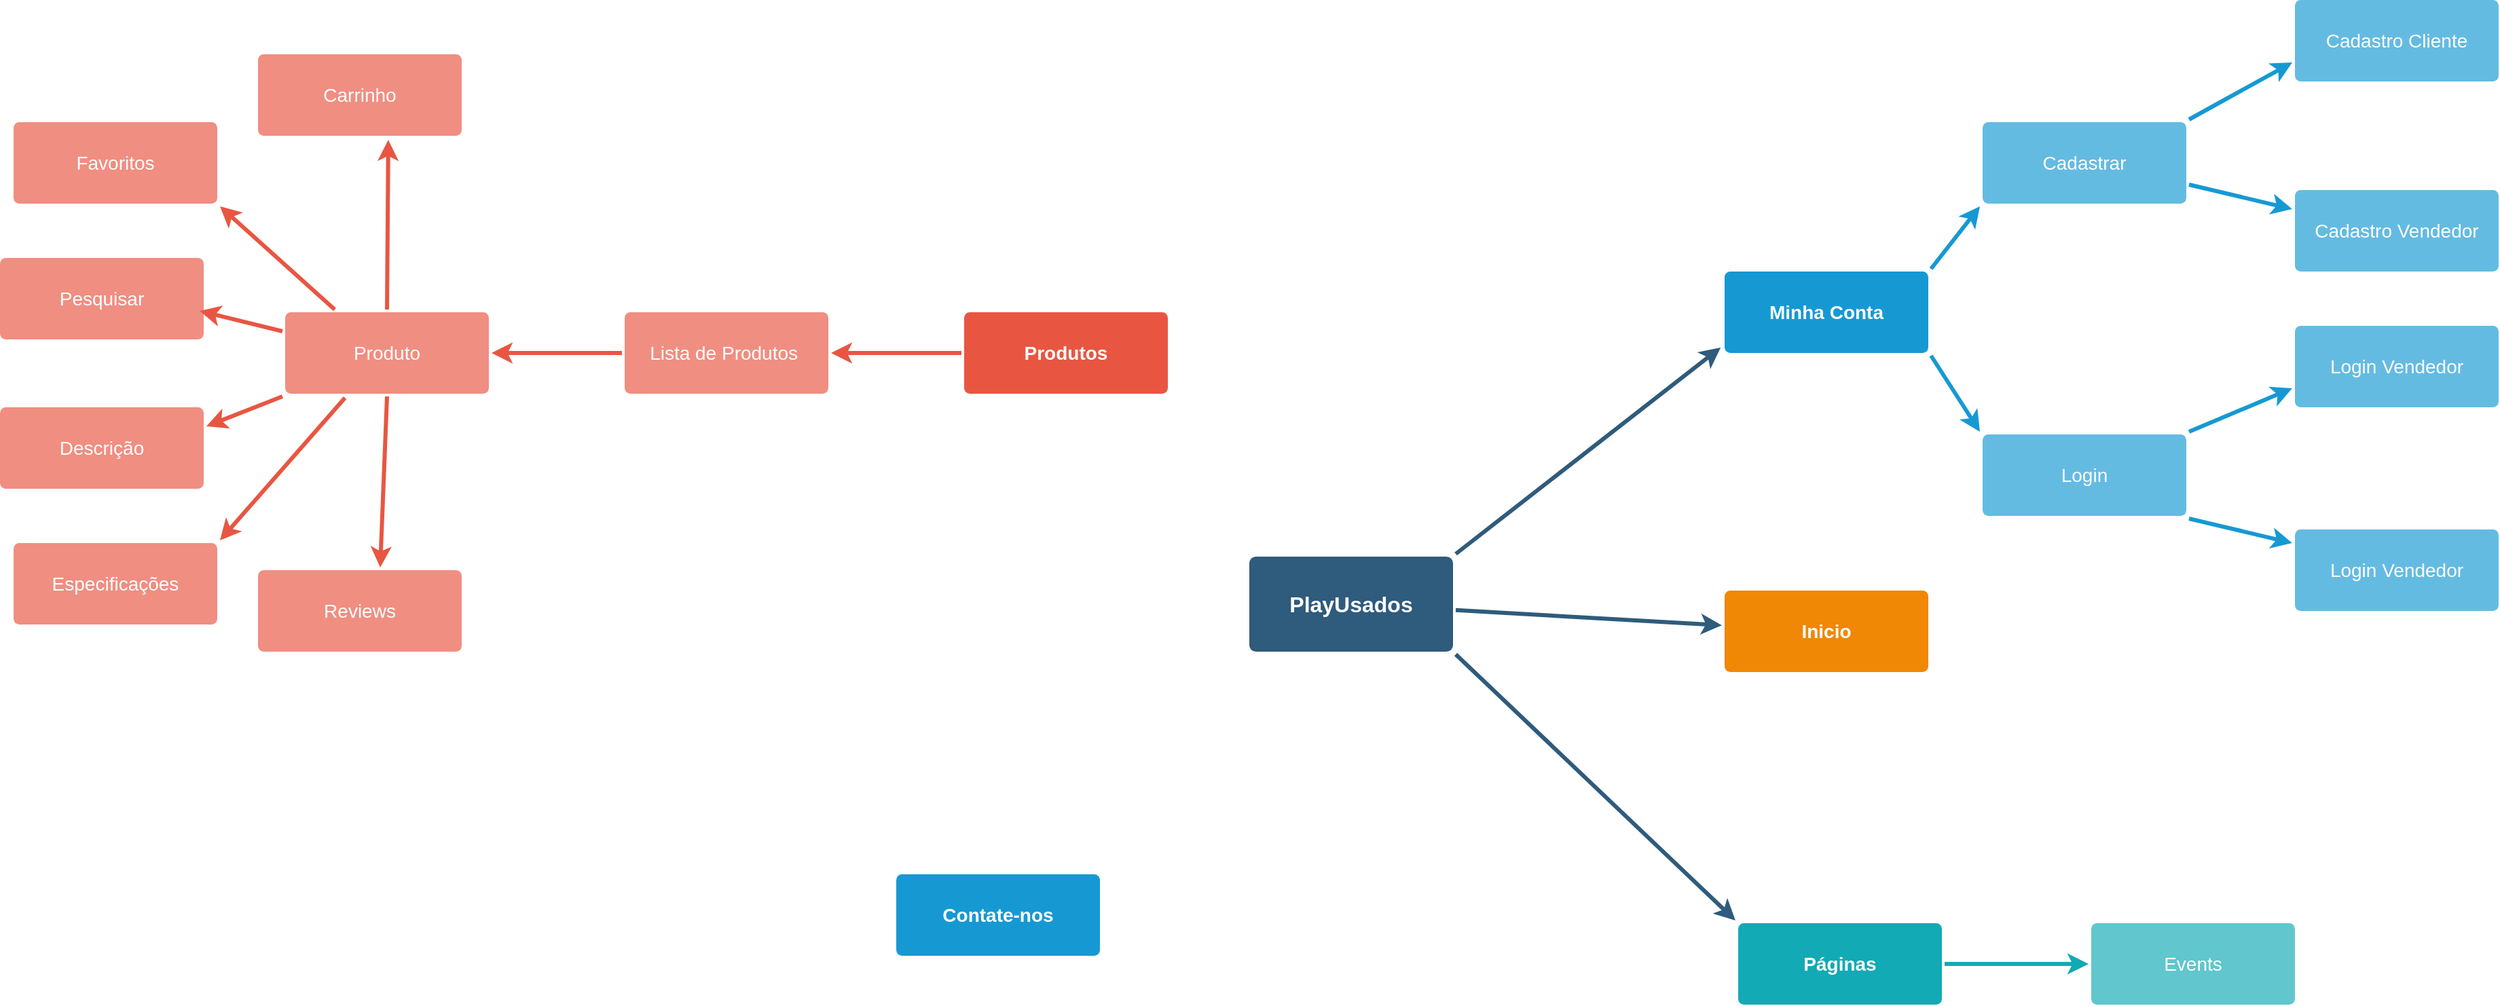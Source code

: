 <mxfile version="24.7.17">
  <diagram id="6a731a19-8d31-9384-78a2-239565b7b9f0" name="Page-1">
    <mxGraphModel dx="2962" dy="1792" grid="1" gridSize="10" guides="1" tooltips="1" connect="1" arrows="1" fold="1" page="1" pageScale="1" pageWidth="1169" pageHeight="827" background="none" math="0" shadow="0">
      <root>
        <mxCell id="0" />
        <mxCell id="1" parent="0" />
        <mxCell id="1745" value="" style="edgeStyle=none;rounded=0;jumpStyle=none;html=1;shadow=0;labelBackgroundColor=none;startArrow=none;startFill=0;endArrow=classic;endFill=1;jettySize=auto;orthogonalLoop=1;strokeColor=#2F5B7C;strokeWidth=3;fontFamily=Helvetica;fontSize=16;fontColor=#23445D;spacing=5;" parent="1" source="1749" target="1764" edge="1">
          <mxGeometry relative="1" as="geometry" />
        </mxCell>
        <mxCell id="1746" value="" style="edgeStyle=none;rounded=0;jumpStyle=none;html=1;shadow=0;labelBackgroundColor=none;startArrow=none;startFill=0;endArrow=classic;endFill=1;jettySize=auto;orthogonalLoop=1;strokeColor=#2F5B7C;strokeWidth=3;fontFamily=Helvetica;fontSize=16;fontColor=#23445D;spacing=5;exitX=1;exitY=1;exitDx=0;exitDy=0;entryX=0;entryY=0;entryDx=0;entryDy=0;" parent="1" source="1749" target="1771" edge="1">
          <mxGeometry relative="1" as="geometry" />
        </mxCell>
        <mxCell id="1749" value="&lt;font style=&quot;vertical-align: inherit;&quot;&gt;&lt;font style=&quot;vertical-align: inherit;&quot;&gt;&lt;font style=&quot;vertical-align: inherit;&quot;&gt;&lt;font style=&quot;vertical-align: inherit;&quot;&gt;PlayUsados&lt;/font&gt;&lt;/font&gt;&lt;/font&gt;&lt;/font&gt;" style="rounded=1;whiteSpace=wrap;html=1;shadow=0;labelBackgroundColor=none;strokeColor=none;strokeWidth=3;fillColor=#2F5B7C;fontFamily=Helvetica;fontSize=16;fontColor=#FFFFFF;align=center;fontStyle=1;spacing=5;arcSize=7;perimeterSpacing=2;" parent="1" vertex="1">
          <mxGeometry x="580" y="280" width="150" height="70" as="geometry" />
        </mxCell>
        <mxCell id="1751" value="" style="edgeStyle=none;rounded=1;jumpStyle=none;html=1;shadow=0;labelBackgroundColor=none;startArrow=none;startFill=0;jettySize=auto;orthogonalLoop=1;strokeColor=#E85642;strokeWidth=3;fontFamily=Helvetica;fontSize=14;fontColor=#FFFFFF;spacing=5;fontStyle=1;fillColor=#b0e3e6;" parent="1" source="1753" target="1755" edge="1">
          <mxGeometry relative="1" as="geometry" />
        </mxCell>
        <mxCell id="1753" value="&lt;font style=&quot;vertical-align: inherit;&quot;&gt;&lt;font style=&quot;vertical-align: inherit;&quot;&gt;Produtos&lt;/font&gt;&lt;/font&gt;" style="rounded=1;whiteSpace=wrap;html=1;shadow=0;labelBackgroundColor=none;strokeColor=none;strokeWidth=3;fillColor=#e85642;fontFamily=Helvetica;fontSize=14;fontColor=#FFFFFF;align=center;spacing=5;fontStyle=1;arcSize=7;perimeterSpacing=2;" parent="1" vertex="1">
          <mxGeometry x="370" y="100" width="150" height="60" as="geometry" />
        </mxCell>
        <mxCell id="1755" value="&lt;font style=&quot;vertical-align: inherit;&quot;&gt;&lt;font style=&quot;vertical-align: inherit;&quot;&gt;Lista de Produtos&amp;nbsp;&lt;/font&gt;&lt;/font&gt;" style="rounded=1;whiteSpace=wrap;html=1;shadow=0;labelBackgroundColor=none;strokeColor=none;strokeWidth=3;fillColor=#f08e81;fontFamily=Helvetica;fontSize=14;fontColor=#FFFFFF;align=center;spacing=5;fontStyle=0;arcSize=7;perimeterSpacing=2;" parent="1" vertex="1">
          <mxGeometry x="120" y="100" width="150" height="60" as="geometry" />
        </mxCell>
        <mxCell id="1757" value="" style="edgeStyle=none;rounded=0;jumpStyle=none;html=1;shadow=0;labelBackgroundColor=none;startArrow=none;startFill=0;endArrow=classic;endFill=1;jettySize=auto;orthogonalLoop=1;strokeColor=#1699D3;strokeWidth=3;fontFamily=Helvetica;fontSize=14;fontColor=#FFFFFF;spacing=5;entryX=0;entryY=1;entryDx=0;entryDy=0;exitX=1;exitY=0;exitDx=0;exitDy=0;" parent="1" source="1760" target="1763" edge="1">
          <mxGeometry relative="1" as="geometry" />
        </mxCell>
        <mxCell id="1760" value="&lt;font style=&quot;vertical-align: inherit;&quot;&gt;&lt;font style=&quot;vertical-align: inherit;&quot;&gt;Minha Conta&lt;/font&gt;&lt;/font&gt;" style="rounded=1;whiteSpace=wrap;html=1;shadow=0;labelBackgroundColor=none;strokeColor=none;strokeWidth=3;fillColor=#1699d3;fontFamily=Helvetica;fontSize=14;fontColor=#FFFFFF;align=center;spacing=5;fontStyle=1;arcSize=7;perimeterSpacing=2;" parent="1" vertex="1">
          <mxGeometry x="930" y="70" width="150" height="60" as="geometry" />
        </mxCell>
        <mxCell id="1763" value="&lt;font style=&quot;vertical-align: inherit;&quot;&gt;&lt;font style=&quot;vertical-align: inherit;&quot;&gt;Cadastrar&lt;/font&gt;&lt;/font&gt;" style="rounded=1;whiteSpace=wrap;html=1;shadow=0;labelBackgroundColor=none;strokeColor=none;strokeWidth=3;fillColor=#64bbe2;fontFamily=Helvetica;fontSize=14;fontColor=#FFFFFF;align=center;spacing=5;arcSize=7;perimeterSpacing=2;" parent="1" vertex="1">
          <mxGeometry x="1120" y="-40" width="150" height="60" as="geometry" />
        </mxCell>
        <mxCell id="1764" value="&lt;font style=&quot;vertical-align: inherit;&quot;&gt;&lt;font style=&quot;vertical-align: inherit;&quot;&gt;Inicio&lt;/font&gt;&lt;/font&gt;" style="rounded=1;whiteSpace=wrap;html=1;shadow=0;labelBackgroundColor=none;strokeColor=none;strokeWidth=3;fillColor=#F08705;fontFamily=Helvetica;fontSize=14;fontColor=#FFFFFF;align=center;spacing=5;fontStyle=1;arcSize=7;perimeterSpacing=2;" parent="1" vertex="1">
          <mxGeometry x="930" y="305" width="150" height="60" as="geometry" />
        </mxCell>
        <mxCell id="1771" value="&lt;font style=&quot;vertical-align: inherit;&quot;&gt;&lt;font style=&quot;vertical-align: inherit;&quot;&gt;Páginas&lt;/font&gt;&lt;/font&gt;" style="rounded=1;whiteSpace=wrap;html=1;shadow=0;labelBackgroundColor=none;strokeColor=none;strokeWidth=3;fillColor=#12aab5;fontFamily=Helvetica;fontSize=14;fontColor=#FFFFFF;align=center;spacing=5;fontStyle=1;arcSize=7;perimeterSpacing=2;" parent="1" vertex="1">
          <mxGeometry x="940" y="550.0" width="150" height="60" as="geometry" />
        </mxCell>
        <mxCell id="1772" value="Events" style="rounded=1;whiteSpace=wrap;html=1;shadow=0;labelBackgroundColor=none;strokeColor=none;strokeWidth=3;fillColor=#61c6ce;fontFamily=Helvetica;fontSize=14;fontColor=#FFFFFF;align=center;spacing=5;fontStyle=0;arcSize=7;perimeterSpacing=2;" parent="1" vertex="1">
          <mxGeometry x="1200.0" y="550" width="150" height="60" as="geometry" />
        </mxCell>
        <mxCell id="1773" value="" style="edgeStyle=none;rounded=1;jumpStyle=none;html=1;shadow=0;labelBackgroundColor=none;startArrow=none;startFill=0;jettySize=auto;orthogonalLoop=1;strokeColor=#12AAB5;strokeWidth=3;fontFamily=Helvetica;fontSize=14;fontColor=#FFFFFF;spacing=5;fontStyle=1;fillColor=#b0e3e6;" parent="1" source="1771" target="1772" edge="1">
          <mxGeometry relative="1" as="geometry" />
        </mxCell>
        <mxCell id="W3Pec5844o2iA3ugPBlG-1779" value="&lt;font style=&quot;vertical-align: inherit;&quot;&gt;&lt;font style=&quot;vertical-align: inherit;&quot;&gt;Contate-nos&lt;/font&gt;&lt;/font&gt;" style="rounded=1;whiteSpace=wrap;html=1;shadow=0;labelBackgroundColor=none;strokeColor=none;strokeWidth=3;fillColor=#1699d3;fontFamily=Helvetica;fontSize=14;fontColor=#FFFFFF;align=center;spacing=5;fontStyle=1;arcSize=7;perimeterSpacing=2;" vertex="1" parent="1">
          <mxGeometry x="320" y="514" width="150" height="60" as="geometry" />
        </mxCell>
        <mxCell id="W3Pec5844o2iA3ugPBlG-1782" value="" style="edgeStyle=none;rounded=0;jumpStyle=none;html=1;shadow=0;labelBackgroundColor=none;startArrow=none;startFill=0;endArrow=classic;endFill=1;jettySize=auto;orthogonalLoop=1;strokeColor=#2F5B7C;strokeWidth=3;fontFamily=Helvetica;fontSize=16;fontColor=#23445D;spacing=5;exitX=1;exitY=0;exitDx=0;exitDy=0;entryX=-0.006;entryY=0.906;entryDx=0;entryDy=0;entryPerimeter=0;" edge="1" parent="1" source="1749" target="1760">
          <mxGeometry relative="1" as="geometry">
            <mxPoint x="740" y="230" as="sourcePoint" />
            <mxPoint x="892" y="306" as="targetPoint" />
          </mxGeometry>
        </mxCell>
        <mxCell id="W3Pec5844o2iA3ugPBlG-1783" value="&lt;font style=&quot;vertical-align: inherit;&quot;&gt;&lt;font style=&quot;vertical-align: inherit;&quot;&gt;Login&lt;/font&gt;&lt;/font&gt;" style="rounded=1;whiteSpace=wrap;html=1;shadow=0;labelBackgroundColor=none;strokeColor=none;strokeWidth=3;fillColor=#64bbe2;fontFamily=Helvetica;fontSize=14;fontColor=#FFFFFF;align=center;spacing=5;arcSize=7;perimeterSpacing=2;" vertex="1" parent="1">
          <mxGeometry x="1120" y="190" width="150" height="60" as="geometry" />
        </mxCell>
        <mxCell id="W3Pec5844o2iA3ugPBlG-1784" value="" style="edgeStyle=none;rounded=0;jumpStyle=none;html=1;shadow=0;labelBackgroundColor=none;startArrow=none;startFill=0;endArrow=classic;endFill=1;jettySize=auto;orthogonalLoop=1;strokeColor=#1699D3;strokeWidth=3;fontFamily=Helvetica;fontSize=14;fontColor=#FFFFFF;spacing=5;entryX=0;entryY=0;entryDx=0;entryDy=0;exitX=1;exitY=1;exitDx=0;exitDy=0;" edge="1" parent="1" source="1760" target="W3Pec5844o2iA3ugPBlG-1783">
          <mxGeometry relative="1" as="geometry">
            <mxPoint x="1080" y="180" as="sourcePoint" />
            <mxPoint x="1168" y="190" as="targetPoint" />
          </mxGeometry>
        </mxCell>
        <mxCell id="W3Pec5844o2iA3ugPBlG-1785" value="&lt;font style=&quot;vertical-align: inherit;&quot;&gt;&lt;font style=&quot;vertical-align: inherit;&quot;&gt;Cadastro Cliente&lt;/font&gt;&lt;/font&gt;" style="rounded=1;whiteSpace=wrap;html=1;shadow=0;labelBackgroundColor=none;strokeColor=none;strokeWidth=3;fillColor=#64bbe2;fontFamily=Helvetica;fontSize=14;fontColor=#FFFFFF;align=center;spacing=5;arcSize=7;perimeterSpacing=2;" vertex="1" parent="1">
          <mxGeometry x="1350" y="-130" width="150" height="60" as="geometry" />
        </mxCell>
        <mxCell id="W3Pec5844o2iA3ugPBlG-1786" value="&lt;font style=&quot;vertical-align: inherit;&quot;&gt;&lt;font style=&quot;vertical-align: inherit;&quot;&gt;Cadastro Vendedor&lt;/font&gt;&lt;/font&gt;" style="rounded=1;whiteSpace=wrap;html=1;shadow=0;labelBackgroundColor=none;strokeColor=none;strokeWidth=3;fillColor=#64bbe2;fontFamily=Helvetica;fontSize=14;fontColor=#FFFFFF;align=center;spacing=5;arcSize=7;perimeterSpacing=2;" vertex="1" parent="1">
          <mxGeometry x="1350" y="10" width="150" height="60" as="geometry" />
        </mxCell>
        <mxCell id="W3Pec5844o2iA3ugPBlG-1787" value="" style="edgeStyle=none;rounded=0;jumpStyle=none;html=1;shadow=0;labelBackgroundColor=none;startArrow=none;startFill=0;endArrow=classic;endFill=1;jettySize=auto;orthogonalLoop=1;strokeColor=#1699D3;strokeWidth=3;fontFamily=Helvetica;fontSize=14;fontColor=#FFFFFF;spacing=5;exitX=1;exitY=0;exitDx=0;exitDy=0;entryX=0;entryY=0.75;entryDx=0;entryDy=0;" edge="1" parent="1" source="1763" target="W3Pec5844o2iA3ugPBlG-1785">
          <mxGeometry relative="1" as="geometry">
            <mxPoint x="1226" y="-74" as="sourcePoint" />
            <mxPoint x="1350" y="-180" as="targetPoint" />
            <Array as="points" />
          </mxGeometry>
        </mxCell>
        <mxCell id="W3Pec5844o2iA3ugPBlG-1788" value="" style="edgeStyle=none;rounded=0;jumpStyle=none;html=1;shadow=0;labelBackgroundColor=none;startArrow=none;startFill=0;endArrow=classic;endFill=1;jettySize=auto;orthogonalLoop=1;strokeColor=#1699D3;strokeWidth=3;fontFamily=Helvetica;fontSize=14;fontColor=#FFFFFF;spacing=5;exitX=1;exitY=0.75;exitDx=0;exitDy=0;entryX=0;entryY=0.25;entryDx=0;entryDy=0;" edge="1" parent="1" source="1763" target="W3Pec5844o2iA3ugPBlG-1786">
          <mxGeometry relative="1" as="geometry">
            <mxPoint x="1292" y="-42" as="sourcePoint" />
            <mxPoint x="1348" y="-74" as="targetPoint" />
            <Array as="points" />
          </mxGeometry>
        </mxCell>
        <mxCell id="W3Pec5844o2iA3ugPBlG-1789" value="&lt;font style=&quot;vertical-align: inherit;&quot;&gt;&lt;font style=&quot;vertical-align: inherit;&quot;&gt;&lt;font style=&quot;vertical-align: inherit;&quot;&gt;&lt;font style=&quot;vertical-align: inherit;&quot;&gt;Login Vendedor&lt;/font&gt;&lt;/font&gt;&lt;/font&gt;&lt;/font&gt;" style="rounded=1;whiteSpace=wrap;html=1;shadow=0;labelBackgroundColor=none;strokeColor=none;strokeWidth=3;fillColor=#64bbe2;fontFamily=Helvetica;fontSize=14;fontColor=#FFFFFF;align=center;spacing=5;arcSize=7;perimeterSpacing=2;" vertex="1" parent="1">
          <mxGeometry x="1350" y="110" width="150" height="60" as="geometry" />
        </mxCell>
        <mxCell id="W3Pec5844o2iA3ugPBlG-1790" value="&lt;font style=&quot;vertical-align: inherit;&quot;&gt;&lt;font style=&quot;vertical-align: inherit;&quot;&gt;&lt;font style=&quot;vertical-align: inherit;&quot;&gt;&lt;font style=&quot;vertical-align: inherit;&quot;&gt;Login Vendedor&lt;/font&gt;&lt;/font&gt;&lt;/font&gt;&lt;/font&gt;" style="rounded=1;whiteSpace=wrap;html=1;shadow=0;labelBackgroundColor=none;strokeColor=none;strokeWidth=3;fillColor=#64bbe2;fontFamily=Helvetica;fontSize=14;fontColor=#FFFFFF;align=center;spacing=5;arcSize=7;perimeterSpacing=2;" vertex="1" parent="1">
          <mxGeometry x="1350" y="260" width="150" height="60" as="geometry" />
        </mxCell>
        <mxCell id="W3Pec5844o2iA3ugPBlG-1791" value="" style="edgeStyle=none;rounded=0;jumpStyle=none;html=1;shadow=0;labelBackgroundColor=none;startArrow=none;startFill=0;endArrow=classic;endFill=1;jettySize=auto;orthogonalLoop=1;strokeColor=#1699D3;strokeWidth=3;fontFamily=Helvetica;fontSize=14;fontColor=#FFFFFF;spacing=5;exitX=1;exitY=1;exitDx=0;exitDy=0;" edge="1" parent="1" source="W3Pec5844o2iA3ugPBlG-1783">
          <mxGeometry relative="1" as="geometry">
            <mxPoint x="1322" y="222" as="sourcePoint" />
            <mxPoint x="1348" y="270" as="targetPoint" />
            <Array as="points" />
          </mxGeometry>
        </mxCell>
        <mxCell id="W3Pec5844o2iA3ugPBlG-1792" value="" style="edgeStyle=none;rounded=0;jumpStyle=none;html=1;shadow=0;labelBackgroundColor=none;startArrow=none;startFill=0;endArrow=classic;endFill=1;jettySize=auto;orthogonalLoop=1;strokeColor=#1699D3;strokeWidth=3;fontFamily=Helvetica;fontSize=14;fontColor=#FFFFFF;spacing=5;entryX=0;entryY=0.75;entryDx=0;entryDy=0;exitX=1;exitY=0;exitDx=0;exitDy=0;" edge="1" parent="1" source="W3Pec5844o2iA3ugPBlG-1783" target="W3Pec5844o2iA3ugPBlG-1789">
          <mxGeometry relative="1" as="geometry">
            <mxPoint x="1270" y="180" as="sourcePoint" />
            <mxPoint x="1346" y="206" as="targetPoint" />
            <Array as="points" />
          </mxGeometry>
        </mxCell>
        <mxCell id="W3Pec5844o2iA3ugPBlG-1793" value="&lt;font style=&quot;vertical-align: inherit;&quot;&gt;&lt;font style=&quot;vertical-align: inherit;&quot;&gt;Produto&lt;/font&gt;&lt;/font&gt;" style="rounded=1;whiteSpace=wrap;html=1;shadow=0;labelBackgroundColor=none;strokeColor=none;strokeWidth=3;fillColor=#f08e81;fontFamily=Helvetica;fontSize=14;fontColor=#FFFFFF;align=center;spacing=5;fontStyle=0;arcSize=7;perimeterSpacing=2;" vertex="1" parent="1">
          <mxGeometry x="-130" y="100" width="150" height="60" as="geometry" />
        </mxCell>
        <mxCell id="W3Pec5844o2iA3ugPBlG-1794" value="" style="edgeStyle=none;rounded=1;jumpStyle=none;html=1;shadow=0;labelBackgroundColor=none;startArrow=none;startFill=0;jettySize=auto;orthogonalLoop=1;strokeColor=#E85642;strokeWidth=3;fontFamily=Helvetica;fontSize=14;fontColor=#FFFFFF;spacing=5;fontStyle=1;fillColor=#b0e3e6;entryX=1;entryY=0.5;entryDx=0;entryDy=0;exitX=0;exitY=0.5;exitDx=0;exitDy=0;" edge="1" parent="1" source="1755" target="W3Pec5844o2iA3ugPBlG-1793">
          <mxGeometry relative="1" as="geometry">
            <mxPoint x="120" y="100" as="sourcePoint" />
            <mxPoint x="24" y="99.5" as="targetPoint" />
          </mxGeometry>
        </mxCell>
        <mxCell id="W3Pec5844o2iA3ugPBlG-1795" value="&lt;font style=&quot;vertical-align: inherit;&quot;&gt;&lt;font style=&quot;vertical-align: inherit;&quot;&gt;Reviews&lt;/font&gt;&lt;/font&gt;" style="rounded=1;whiteSpace=wrap;html=1;shadow=0;labelBackgroundColor=none;strokeColor=none;strokeWidth=3;fillColor=#f08e81;fontFamily=Helvetica;fontSize=14;fontColor=#FFFFFF;align=center;spacing=5;fontStyle=0;arcSize=7;perimeterSpacing=2;" vertex="1" parent="1">
          <mxGeometry x="-150" y="290" width="150" height="60" as="geometry" />
        </mxCell>
        <mxCell id="W3Pec5844o2iA3ugPBlG-1796" value="&lt;font style=&quot;vertical-align: inherit;&quot;&gt;&lt;font style=&quot;vertical-align: inherit;&quot;&gt;Especificações&lt;/font&gt;&lt;/font&gt;" style="rounded=1;whiteSpace=wrap;html=1;shadow=0;labelBackgroundColor=none;strokeColor=none;strokeWidth=3;fillColor=#f08e81;fontFamily=Helvetica;fontSize=14;fontColor=#FFFFFF;align=center;spacing=5;fontStyle=0;arcSize=7;perimeterSpacing=2;" vertex="1" parent="1">
          <mxGeometry x="-330" y="270" width="150" height="60" as="geometry" />
        </mxCell>
        <mxCell id="W3Pec5844o2iA3ugPBlG-1797" value="&lt;font style=&quot;vertical-align: inherit;&quot;&gt;&lt;font style=&quot;vertical-align: inherit;&quot;&gt;Descrição&lt;/font&gt;&lt;/font&gt;" style="rounded=1;whiteSpace=wrap;html=1;shadow=0;labelBackgroundColor=none;strokeColor=none;strokeWidth=3;fillColor=#f08e81;fontFamily=Helvetica;fontSize=14;fontColor=#FFFFFF;align=center;spacing=5;fontStyle=0;arcSize=7;perimeterSpacing=2;" vertex="1" parent="1">
          <mxGeometry x="-340" y="170" width="150" height="60" as="geometry" />
        </mxCell>
        <mxCell id="W3Pec5844o2iA3ugPBlG-1798" value="&lt;font style=&quot;vertical-align: inherit;&quot;&gt;&lt;font style=&quot;vertical-align: inherit;&quot;&gt;Pesquisar&lt;/font&gt;&lt;/font&gt;" style="rounded=1;whiteSpace=wrap;html=1;shadow=0;labelBackgroundColor=none;strokeColor=none;strokeWidth=3;fillColor=#f08e81;fontFamily=Helvetica;fontSize=14;fontColor=#FFFFFF;align=center;spacing=5;fontStyle=0;arcSize=7;perimeterSpacing=2;" vertex="1" parent="1">
          <mxGeometry x="-340" y="60" width="150" height="60" as="geometry" />
        </mxCell>
        <mxCell id="W3Pec5844o2iA3ugPBlG-1799" value="&lt;font style=&quot;vertical-align: inherit;&quot;&gt;&lt;font style=&quot;vertical-align: inherit;&quot;&gt;Favoritos&lt;/font&gt;&lt;/font&gt;" style="rounded=1;whiteSpace=wrap;html=1;shadow=0;labelBackgroundColor=none;strokeColor=none;strokeWidth=3;fillColor=#f08e81;fontFamily=Helvetica;fontSize=14;fontColor=#FFFFFF;align=center;spacing=5;fontStyle=0;arcSize=7;perimeterSpacing=2;" vertex="1" parent="1">
          <mxGeometry x="-330" y="-40" width="150" height="60" as="geometry" />
        </mxCell>
        <mxCell id="W3Pec5844o2iA3ugPBlG-1800" value="&lt;font style=&quot;vertical-align: inherit;&quot;&gt;&lt;font style=&quot;vertical-align: inherit;&quot;&gt;Carrinho&lt;/font&gt;&lt;/font&gt;" style="rounded=1;whiteSpace=wrap;html=1;shadow=0;labelBackgroundColor=none;strokeColor=none;strokeWidth=3;fillColor=#f08e81;fontFamily=Helvetica;fontSize=14;fontColor=#FFFFFF;align=center;spacing=5;fontStyle=0;arcSize=7;perimeterSpacing=2;" vertex="1" parent="1">
          <mxGeometry x="-150" y="-90" width="150" height="60" as="geometry" />
        </mxCell>
        <mxCell id="W3Pec5844o2iA3ugPBlG-1801" value="" style="edgeStyle=none;rounded=1;jumpStyle=none;html=1;shadow=0;labelBackgroundColor=none;startArrow=none;startFill=0;jettySize=auto;orthogonalLoop=1;strokeColor=#E85642;strokeWidth=3;fontFamily=Helvetica;fontSize=14;fontColor=#FFFFFF;spacing=5;fontStyle=1;fillColor=#b0e3e6;entryX=0.636;entryY=1.016;entryDx=0;entryDy=0;exitX=0.5;exitY=0;exitDx=0;exitDy=0;entryPerimeter=0;" edge="1" parent="1" source="W3Pec5844o2iA3ugPBlG-1793" target="W3Pec5844o2iA3ugPBlG-1800">
          <mxGeometry relative="1" as="geometry">
            <mxPoint x="-34" y="30" as="sourcePoint" />
            <mxPoint x="-130" y="30" as="targetPoint" />
          </mxGeometry>
        </mxCell>
        <mxCell id="W3Pec5844o2iA3ugPBlG-1802" value="" style="edgeStyle=none;rounded=1;jumpStyle=none;html=1;shadow=0;labelBackgroundColor=none;startArrow=none;startFill=0;jettySize=auto;orthogonalLoop=1;strokeColor=#E85642;strokeWidth=3;fontFamily=Helvetica;fontSize=14;fontColor=#FFFFFF;spacing=5;fontStyle=1;fillColor=#b0e3e6;entryX=1;entryY=1;entryDx=0;entryDy=0;exitX=0.25;exitY=0;exitDx=0;exitDy=0;" edge="1" parent="1" source="W3Pec5844o2iA3ugPBlG-1793" target="W3Pec5844o2iA3ugPBlG-1799">
          <mxGeometry relative="1" as="geometry">
            <mxPoint x="-94" y="20" as="sourcePoint" />
            <mxPoint x="-190" y="20" as="targetPoint" />
          </mxGeometry>
        </mxCell>
        <mxCell id="W3Pec5844o2iA3ugPBlG-1803" value="" style="edgeStyle=none;rounded=1;jumpStyle=none;html=1;shadow=0;labelBackgroundColor=none;startArrow=none;startFill=0;jettySize=auto;orthogonalLoop=1;strokeColor=#E85642;strokeWidth=3;fontFamily=Helvetica;fontSize=14;fontColor=#FFFFFF;spacing=5;fontStyle=1;fillColor=#b0e3e6;entryX=0.968;entryY=0.641;entryDx=0;entryDy=0;exitX=0;exitY=0.25;exitDx=0;exitDy=0;entryPerimeter=0;" edge="1" parent="1" source="W3Pec5844o2iA3ugPBlG-1793" target="W3Pec5844o2iA3ugPBlG-1798">
          <mxGeometry relative="1" as="geometry">
            <mxPoint x="-124" y="89.5" as="sourcePoint" />
            <mxPoint x="-220" y="89.5" as="targetPoint" />
          </mxGeometry>
        </mxCell>
        <mxCell id="W3Pec5844o2iA3ugPBlG-1804" value="" style="edgeStyle=none;rounded=1;jumpStyle=none;html=1;shadow=0;labelBackgroundColor=none;startArrow=none;startFill=0;jettySize=auto;orthogonalLoop=1;strokeColor=#E85642;strokeWidth=3;fontFamily=Helvetica;fontSize=14;fontColor=#FFFFFF;spacing=5;fontStyle=1;fillColor=#b0e3e6;entryX=1;entryY=0.25;entryDx=0;entryDy=0;exitX=0;exitY=1;exitDx=0;exitDy=0;" edge="1" parent="1" source="W3Pec5844o2iA3ugPBlG-1793" target="W3Pec5844o2iA3ugPBlG-1797">
          <mxGeometry relative="1" as="geometry">
            <mxPoint x="-114" y="210" as="sourcePoint" />
            <mxPoint x="-210" y="210" as="targetPoint" />
          </mxGeometry>
        </mxCell>
        <mxCell id="W3Pec5844o2iA3ugPBlG-1805" value="" style="edgeStyle=none;rounded=1;jumpStyle=none;html=1;shadow=0;labelBackgroundColor=none;startArrow=none;startFill=0;jettySize=auto;orthogonalLoop=1;strokeColor=#E85642;strokeWidth=3;fontFamily=Helvetica;fontSize=14;fontColor=#FFFFFF;spacing=5;fontStyle=1;fillColor=#b0e3e6;entryX=1;entryY=0;entryDx=0;entryDy=0;exitX=0.299;exitY=1.016;exitDx=0;exitDy=0;exitPerimeter=0;" edge="1" parent="1" source="W3Pec5844o2iA3ugPBlG-1793" target="W3Pec5844o2iA3ugPBlG-1796">
          <mxGeometry relative="1" as="geometry">
            <mxPoint x="-64" y="229" as="sourcePoint" />
            <mxPoint x="-160" y="229" as="targetPoint" />
          </mxGeometry>
        </mxCell>
        <mxCell id="W3Pec5844o2iA3ugPBlG-1806" value="" style="edgeStyle=none;rounded=1;jumpStyle=none;html=1;shadow=0;labelBackgroundColor=none;startArrow=none;startFill=0;jettySize=auto;orthogonalLoop=1;strokeColor=#E85642;strokeWidth=3;fontFamily=Helvetica;fontSize=14;fontColor=#FFFFFF;spacing=5;fontStyle=1;fillColor=#b0e3e6;exitX=0.5;exitY=1;exitDx=0;exitDy=0;" edge="1" parent="1" source="W3Pec5844o2iA3ugPBlG-1793">
          <mxGeometry relative="1" as="geometry">
            <mxPoint x="-27" y="170" as="sourcePoint" />
            <mxPoint x="-60" y="288" as="targetPoint" />
          </mxGeometry>
        </mxCell>
      </root>
    </mxGraphModel>
  </diagram>
</mxfile>

